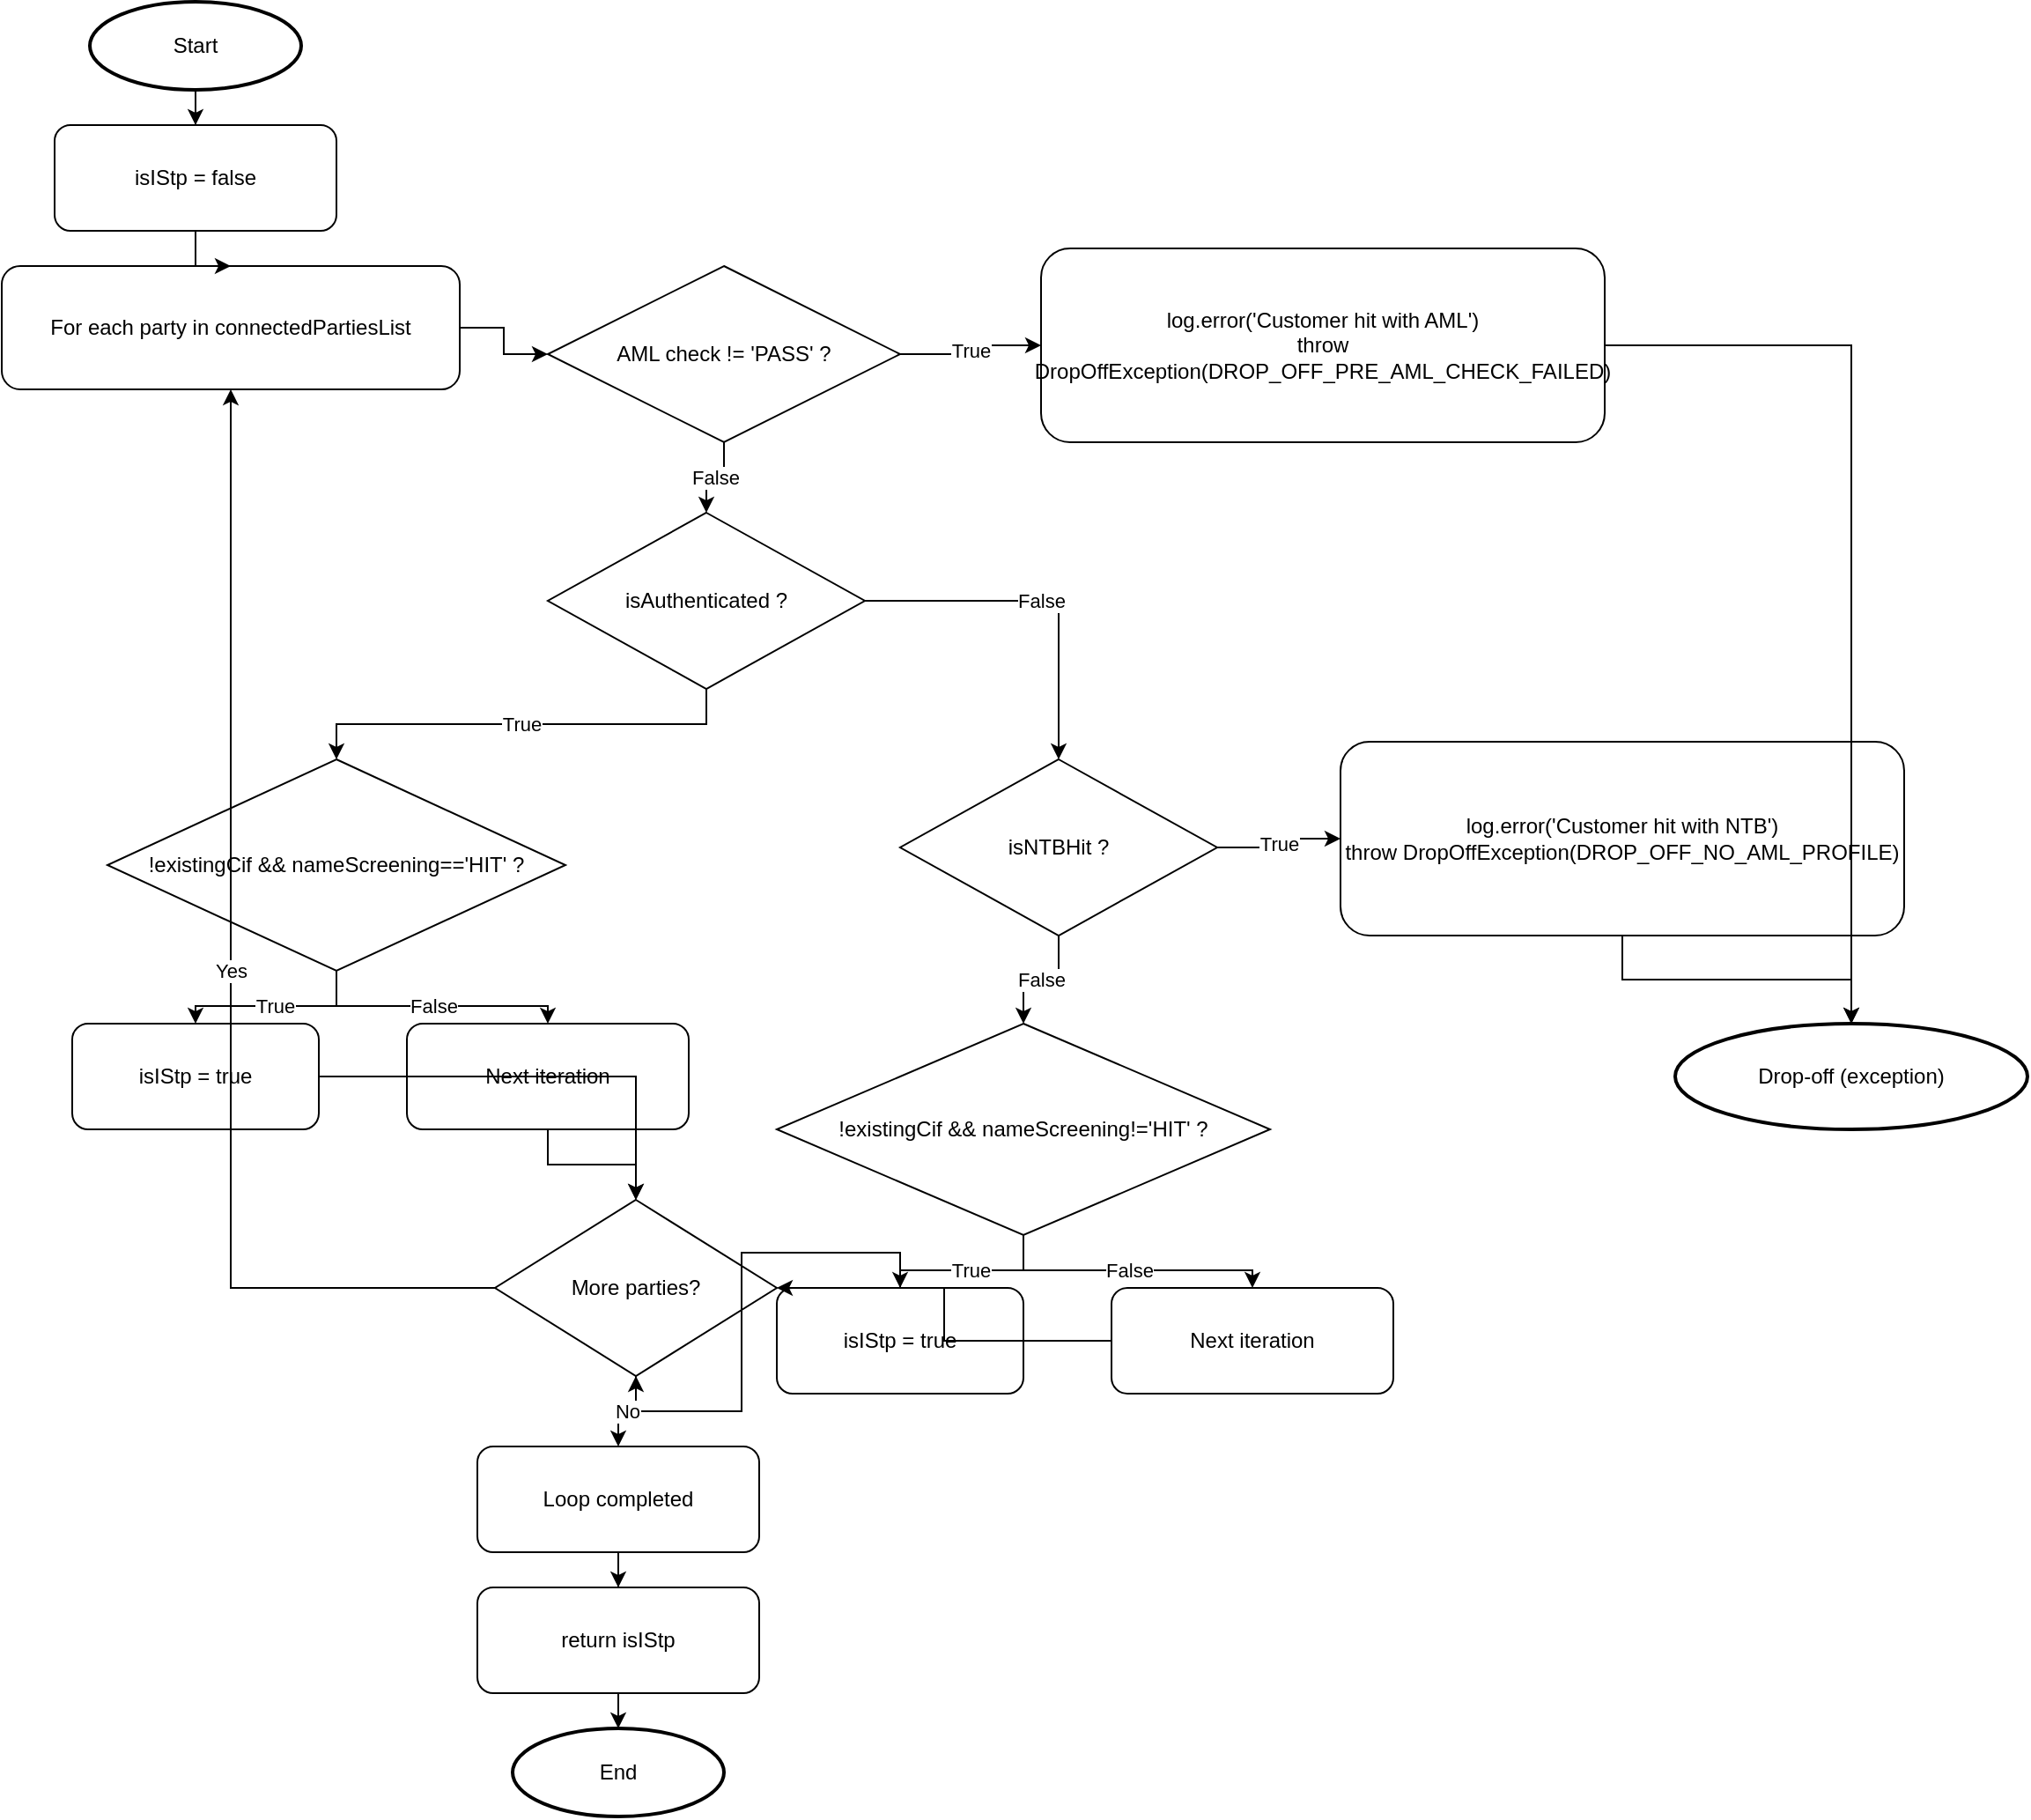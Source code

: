 <mxfile version="22.0.8" editor="draw.io">
  <diagram id="fbc373c9-891a-41ce-8772-4a139f9b3ebb" name="evaluateRouting Flow">
    <mxGraphModel dx="1224" dy="777" grid="1" gridSize="10" guides="1" tooltips="1" connect="1" arrows="1" fold="1" page="1" pageScale="1" pageWidth="1600" pageHeight="1200" math="0" shadow="0">
      <root>
        <mxCell id="0"/>
        <mxCell id="1" parent="0"/>
        <mxCell id="f0ce928f-2877-4721-a6b2-13ffe4314961" value="Start" style="shape=ellipse;whiteSpace=wrap;html=1;strokeWidth=2;" vertex="1" parent="1">
          <mxGeometry x="80" y="40" width="120" height="50" as="geometry"/>
        </mxCell>
        <mxCell id="78bdfd59-1bce-49fc-8f2a-73a1386f8760" value="isIStp = false" style="rounded=1;whiteSpace=wrap;html=1;" vertex="1" parent="1">
          <mxGeometry x="60" y="110" width="160" height="60" as="geometry"/>
        </mxCell>
        <mxCell id="a596a681-0872-4510-9b4a-551b53763c95" value="For each party in connectedPartiesList" style="rounded=1;whiteSpace=wrap;html=1;" vertex="1" parent="1">
          <mxGeometry x="30" y="190" width="260" height="70" as="geometry"/>
        </mxCell>
        <mxCell id="ab490ddb-9b73-4481-886d-420c156f9d02" value="AML check != 'PASS' ?" style="shape=rhombus;whiteSpace=wrap;html=1;" vertex="1" parent="1">
          <mxGeometry x="340" y="190" width="200" height="100" as="geometry"/>
        </mxCell>
        <mxCell id="532c55b2-474f-4715-a4a4-f722927f220f" value="log.error('Customer hit with AML')&#xa;throw DropOffException(DROP_OFF_PRE_AML_CHECK_FAILED)" style="rounded=1;whiteSpace=wrap;html=1;" vertex="1" parent="1">
          <mxGeometry x="620" y="180" width="320" height="110" as="geometry"/>
        </mxCell>
        <mxCell id="a55104ce-57fc-4278-a492-3c63b748ad1a" value="isAuthenticated ?" style="shape=rhombus;whiteSpace=wrap;html=1;" vertex="1" parent="1">
          <mxGeometry x="340" y="330" width="180" height="100" as="geometry"/>
        </mxCell>
        <mxCell id="2674bad6-093e-4b5e-8372-6b1b779c64ec" value="!existingCif &amp;&amp; nameScreening=='HIT' ?" style="shape=rhombus;whiteSpace=wrap;html=1;" vertex="1" parent="1">
          <mxGeometry x="90" y="470" width="260" height="120" as="geometry"/>
        </mxCell>
        <mxCell id="9de17997-4ea9-4d4e-9df3-fea337cfcb2f" value="isIStp = true" style="rounded=1;whiteSpace=wrap;html=1;" vertex="1" parent="1">
          <mxGeometry x="70" y="620" width="140" height="60" as="geometry"/>
        </mxCell>
        <mxCell id="adeb0503-cd39-48c4-aa2b-064c3948de22" value="Next iteration" style="rounded=1;whiteSpace=wrap;html=1;" vertex="1" parent="1">
          <mxGeometry x="260" y="620" width="160" height="60" as="geometry"/>
        </mxCell>
        <mxCell id="cb4c0a85-c971-46c1-aed1-c85c19791eaf" value="isNTBHit ?" style="shape=rhombus;whiteSpace=wrap;html=1;" vertex="1" parent="1">
          <mxGeometry x="540" y="470" width="180" height="100" as="geometry"/>
        </mxCell>
        <mxCell id="5e06f399-1b5f-4130-b9a7-5010a7b31302" value="log.error('Customer hit with NTB')&#xa;throw DropOffException(DROP_OFF_NO_AML_PROFILE)" style="rounded=1;whiteSpace=wrap;html=1;" vertex="1" parent="1">
          <mxGeometry x="790" y="460" width="320" height="110" as="geometry"/>
        </mxCell>
        <mxCell id="ab0bc6fe-4346-4b48-be9d-7c1edd797644" value="!existingCif &amp;&amp; nameScreening!='HIT' ?" style="shape=rhombus;whiteSpace=wrap;html=1;" vertex="1" parent="1">
          <mxGeometry x="470" y="620" width="280" height="120" as="geometry"/>
        </mxCell>
        <mxCell id="662af0b2-1f6d-42d0-8bad-8a5ca94b9bf9" value="isIStp = true" style="rounded=1;whiteSpace=wrap;html=1;" vertex="1" parent="1">
          <mxGeometry x="470" y="770" width="140" height="60" as="geometry"/>
        </mxCell>
        <mxCell id="e5638296-a607-4ddf-9963-da13befecda2" value="Next iteration" style="rounded=1;whiteSpace=wrap;html=1;" vertex="1" parent="1">
          <mxGeometry x="660" y="770" width="160" height="60" as="geometry"/>
        </mxCell>
        <mxCell id="df221c5f-d1aa-4f1a-806b-7058209c3f49" value="More parties?" style="shape=rhombus;whiteSpace=wrap;html=1;" vertex="1" parent="1">
          <mxGeometry x="310" y="720" width="160" height="100" as="geometry"/>
        </mxCell>
        <mxCell id="741015b3-23b4-427d-b3b8-aa935f08c219" value="Loop completed" style="rounded=1;whiteSpace=wrap;html=1;" vertex="1" parent="1">
          <mxGeometry x="300" y="860" width="160" height="60" as="geometry"/>
        </mxCell>
        <mxCell id="e200bf8e-2c1d-40bb-bfdc-d69fd33b2453" value="return isIStp" style="rounded=1;whiteSpace=wrap;html=1;" vertex="1" parent="1">
          <mxGeometry x="300" y="940" width="160" height="60" as="geometry"/>
        </mxCell>
        <mxCell id="362d086e-ac33-4230-ae85-9b1ff309a302" value="End" style="shape=ellipse;whiteSpace=wrap;html=1;strokeWidth=2;" vertex="1" parent="1">
          <mxGeometry x="320" y="1020" width="120" height="50" as="geometry"/>
        </mxCell>
        <mxCell id="f42c7523-a0a8-435f-8292-663ecfb6cb50" value="Drop-off (exception)" style="shape=ellipse;whiteSpace=wrap;html=1;strokeWidth=2;" vertex="1" parent="1">
          <mxGeometry x="980" y="620" width="200" height="60" as="geometry"/>
        </mxCell>
        <mxCell id="34d052b3-c9ad-4209-95c1-df1235230978" value="" style="edgeStyle=orthogonalEdgeStyle;rounded=0;orthogonalLoop=1;jettySize=auto;html=1;" edge="1" parent="1" source="f0ce928f-2877-4721-a6b2-13ffe4314961" target="78bdfd59-1bce-49fc-8f2a-73a1386f8760">
          <mxGeometry relative="1" as="geometry"/>
        </mxCell>
        <mxCell id="b95c2f4a-14a1-40d7-9205-575ca0490b0b" value="" style="edgeStyle=orthogonalEdgeStyle;rounded=0;orthogonalLoop=1;jettySize=auto;html=1;" edge="1" parent="1" source="78bdfd59-1bce-49fc-8f2a-73a1386f8760" target="a596a681-0872-4510-9b4a-551b53763c95">
          <mxGeometry relative="1" as="geometry"/>
        </mxCell>
        <mxCell id="248fa937-3060-4709-ae8d-1d6743c17acb" value="" style="edgeStyle=orthogonalEdgeStyle;rounded=0;orthogonalLoop=1;jettySize=auto;html=1;" edge="1" parent="1" source="a596a681-0872-4510-9b4a-551b53763c95" target="ab490ddb-9b73-4481-886d-420c156f9d02">
          <mxGeometry relative="1" as="geometry"/>
        </mxCell>
        <mxCell id="8017a985-d5dc-48e2-b059-f238a300489b" value="True" style="edgeStyle=orthogonalEdgeStyle;rounded=0;orthogonalLoop=1;jettySize=auto;html=1;" edge="1" parent="1" source="ab490ddb-9b73-4481-886d-420c156f9d02" target="532c55b2-474f-4715-a4a4-f722927f220f">
          <mxGeometry relative="1" as="geometry"/>
        </mxCell>
        <mxCell id="821e6fca-091c-4126-b091-a0b21c48ec18" value="" style="edgeStyle=orthogonalEdgeStyle;rounded=0;orthogonalLoop=1;jettySize=auto;html=1;" edge="1" parent="1" source="532c55b2-474f-4715-a4a4-f722927f220f" target="f42c7523-a0a8-435f-8292-663ecfb6cb50">
          <mxGeometry relative="1" as="geometry"/>
        </mxCell>
        <mxCell id="2d31d4c1-1ecf-42fe-b99f-f1a7fc2ebf62" value="False" style="edgeStyle=orthogonalEdgeStyle;rounded=0;orthogonalLoop=1;jettySize=auto;html=1;" edge="1" parent="1" source="ab490ddb-9b73-4481-886d-420c156f9d02" target="a55104ce-57fc-4278-a492-3c63b748ad1a">
          <mxGeometry relative="1" as="geometry"/>
        </mxCell>
        <mxCell id="b10ac6e8-82d8-408a-8c7d-b5fbe4a2016f" value="True" style="edgeStyle=orthogonalEdgeStyle;rounded=0;orthogonalLoop=1;jettySize=auto;html=1;" edge="1" parent="1" source="a55104ce-57fc-4278-a492-3c63b748ad1a" target="2674bad6-093e-4b5e-8372-6b1b779c64ec">
          <mxGeometry relative="1" as="geometry"/>
        </mxCell>
        <mxCell id="c8bfd1db-8a92-4731-9531-eda56dd9e2c4" value="True" style="edgeStyle=orthogonalEdgeStyle;rounded=0;orthogonalLoop=1;jettySize=auto;html=1;" edge="1" parent="1" source="2674bad6-093e-4b5e-8372-6b1b779c64ec" target="9de17997-4ea9-4d4e-9df3-fea337cfcb2f">
          <mxGeometry relative="1" as="geometry"/>
        </mxCell>
        <mxCell id="68205e7b-763b-42bf-ae2c-e3a02d3c6434" value="False" style="edgeStyle=orthogonalEdgeStyle;rounded=0;orthogonalLoop=1;jettySize=auto;html=1;" edge="1" parent="1" source="2674bad6-093e-4b5e-8372-6b1b779c64ec" target="adeb0503-cd39-48c4-aa2b-064c3948de22">
          <mxGeometry relative="1" as="geometry"/>
        </mxCell>
        <mxCell id="778033f0-e4f7-4347-9425-f98c9050b2a0" value="False" style="edgeStyle=orthogonalEdgeStyle;rounded=0;orthogonalLoop=1;jettySize=auto;html=1;" edge="1" parent="1" source="a55104ce-57fc-4278-a492-3c63b748ad1a" target="cb4c0a85-c971-46c1-aed1-c85c19791eaf">
          <mxGeometry relative="1" as="geometry"/>
        </mxCell>
        <mxCell id="08c82f48-e96c-4190-9d61-38c01ee6383e" value="True" style="edgeStyle=orthogonalEdgeStyle;rounded=0;orthogonalLoop=1;jettySize=auto;html=1;" edge="1" parent="1" source="cb4c0a85-c971-46c1-aed1-c85c19791eaf" target="5e06f399-1b5f-4130-b9a7-5010a7b31302">
          <mxGeometry relative="1" as="geometry"/>
        </mxCell>
        <mxCell id="c099739a-8117-4dd5-98c9-381433ea974b" value="" style="edgeStyle=orthogonalEdgeStyle;rounded=0;orthogonalLoop=1;jettySize=auto;html=1;" edge="1" parent="1" source="5e06f399-1b5f-4130-b9a7-5010a7b31302" target="f42c7523-a0a8-435f-8292-663ecfb6cb50">
          <mxGeometry relative="1" as="geometry"/>
        </mxCell>
        <mxCell id="1b98ab51-6736-44b0-9009-ca36835b4f7f" value="False" style="edgeStyle=orthogonalEdgeStyle;rounded=0;orthogonalLoop=1;jettySize=auto;html=1;" edge="1" parent="1" source="cb4c0a85-c971-46c1-aed1-c85c19791eaf" target="ab0bc6fe-4346-4b48-be9d-7c1edd797644">
          <mxGeometry relative="1" as="geometry"/>
        </mxCell>
        <mxCell id="44e99bb1-f7e3-43fa-bae4-de691b5cdb4f" value="True" style="edgeStyle=orthogonalEdgeStyle;rounded=0;orthogonalLoop=1;jettySize=auto;html=1;" edge="1" parent="1" source="ab0bc6fe-4346-4b48-be9d-7c1edd797644" target="662af0b2-1f6d-42d0-8bad-8a5ca94b9bf9">
          <mxGeometry relative="1" as="geometry"/>
        </mxCell>
        <mxCell id="eba8382f-b1fc-48dc-acee-2890b07f9d9f" value="False" style="edgeStyle=orthogonalEdgeStyle;rounded=0;orthogonalLoop=1;jettySize=auto;html=1;" edge="1" parent="1" source="ab0bc6fe-4346-4b48-be9d-7c1edd797644" target="e5638296-a607-4ddf-9963-da13befecda2">
          <mxGeometry relative="1" as="geometry"/>
        </mxCell>
        <mxCell id="f5dd633a-7af1-44cc-8942-2b019be5cd42" value="" style="edgeStyle=orthogonalEdgeStyle;rounded=0;orthogonalLoop=1;jettySize=auto;html=1;" edge="1" parent="1" source="9de17997-4ea9-4d4e-9df3-fea337cfcb2f" target="df221c5f-d1aa-4f1a-806b-7058209c3f49">
          <mxGeometry relative="1" as="geometry"/>
        </mxCell>
        <mxCell id="9df1f1e1-71e0-42fa-a668-a16837e7a384" value="" style="edgeStyle=orthogonalEdgeStyle;rounded=0;orthogonalLoop=1;jettySize=auto;html=1;" edge="1" parent="1" source="adeb0503-cd39-48c4-aa2b-064c3948de22" target="df221c5f-d1aa-4f1a-806b-7058209c3f49">
          <mxGeometry relative="1" as="geometry"/>
        </mxCell>
        <mxCell id="1580890d-d800-4e6d-bde9-2f8b4a76d355" value="" style="edgeStyle=orthogonalEdgeStyle;rounded=0;orthogonalLoop=1;jettySize=auto;html=1;" edge="1" parent="1" source="662af0b2-1f6d-42d0-8bad-8a5ca94b9bf9" target="df221c5f-d1aa-4f1a-806b-7058209c3f49">
          <mxGeometry relative="1" as="geometry"/>
        </mxCell>
        <mxCell id="0043d924-3c55-49f1-a621-f3c00dc3d39e" value="" style="edgeStyle=orthogonalEdgeStyle;rounded=0;orthogonalLoop=1;jettySize=auto;html=1;" edge="1" parent="1" source="e5638296-a607-4ddf-9963-da13befecda2" target="df221c5f-d1aa-4f1a-806b-7058209c3f49">
          <mxGeometry relative="1" as="geometry"/>
        </mxCell>
        <mxCell id="30982423-36e8-4b6a-96ff-d47a13a194bb" value="Yes" style="edgeStyle=orthogonalEdgeStyle;rounded=0;orthogonalLoop=1;jettySize=auto;html=1;" edge="1" parent="1" source="df221c5f-d1aa-4f1a-806b-7058209c3f49" target="a596a681-0872-4510-9b4a-551b53763c95">
          <mxGeometry relative="1" as="geometry"/>
        </mxCell>
        <mxCell id="24040c9b-1e36-4e15-98db-548ccff27d6b" value="No" style="edgeStyle=orthogonalEdgeStyle;rounded=0;orthogonalLoop=1;jettySize=auto;html=1;" edge="1" parent="1" source="df221c5f-d1aa-4f1a-806b-7058209c3f49" target="741015b3-23b4-427d-b3b8-aa935f08c219">
          <mxGeometry relative="1" as="geometry"/>
        </mxCell>
        <mxCell id="ac3eb625-1543-449e-82c8-9a163230fafb" value="" style="edgeStyle=orthogonalEdgeStyle;rounded=0;orthogonalLoop=1;jettySize=auto;html=1;" edge="1" parent="1" source="741015b3-23b4-427d-b3b8-aa935f08c219" target="e200bf8e-2c1d-40bb-bfdc-d69fd33b2453">
          <mxGeometry relative="1" as="geometry"/>
        </mxCell>
        <mxCell id="fc564448-7eba-4f1d-a35c-58aa62b40bcf" value="" style="edgeStyle=orthogonalEdgeStyle;rounded=0;orthogonalLoop=1;jettySize=auto;html=1;" edge="1" parent="1" source="e200bf8e-2c1d-40bb-bfdc-d69fd33b2453" target="362d086e-ac33-4230-ae85-9b1ff309a302">
          <mxGeometry relative="1" as="geometry"/>
        </mxCell>
      </root>
    </mxGraphModel>
  </diagram>
</mxfile>
